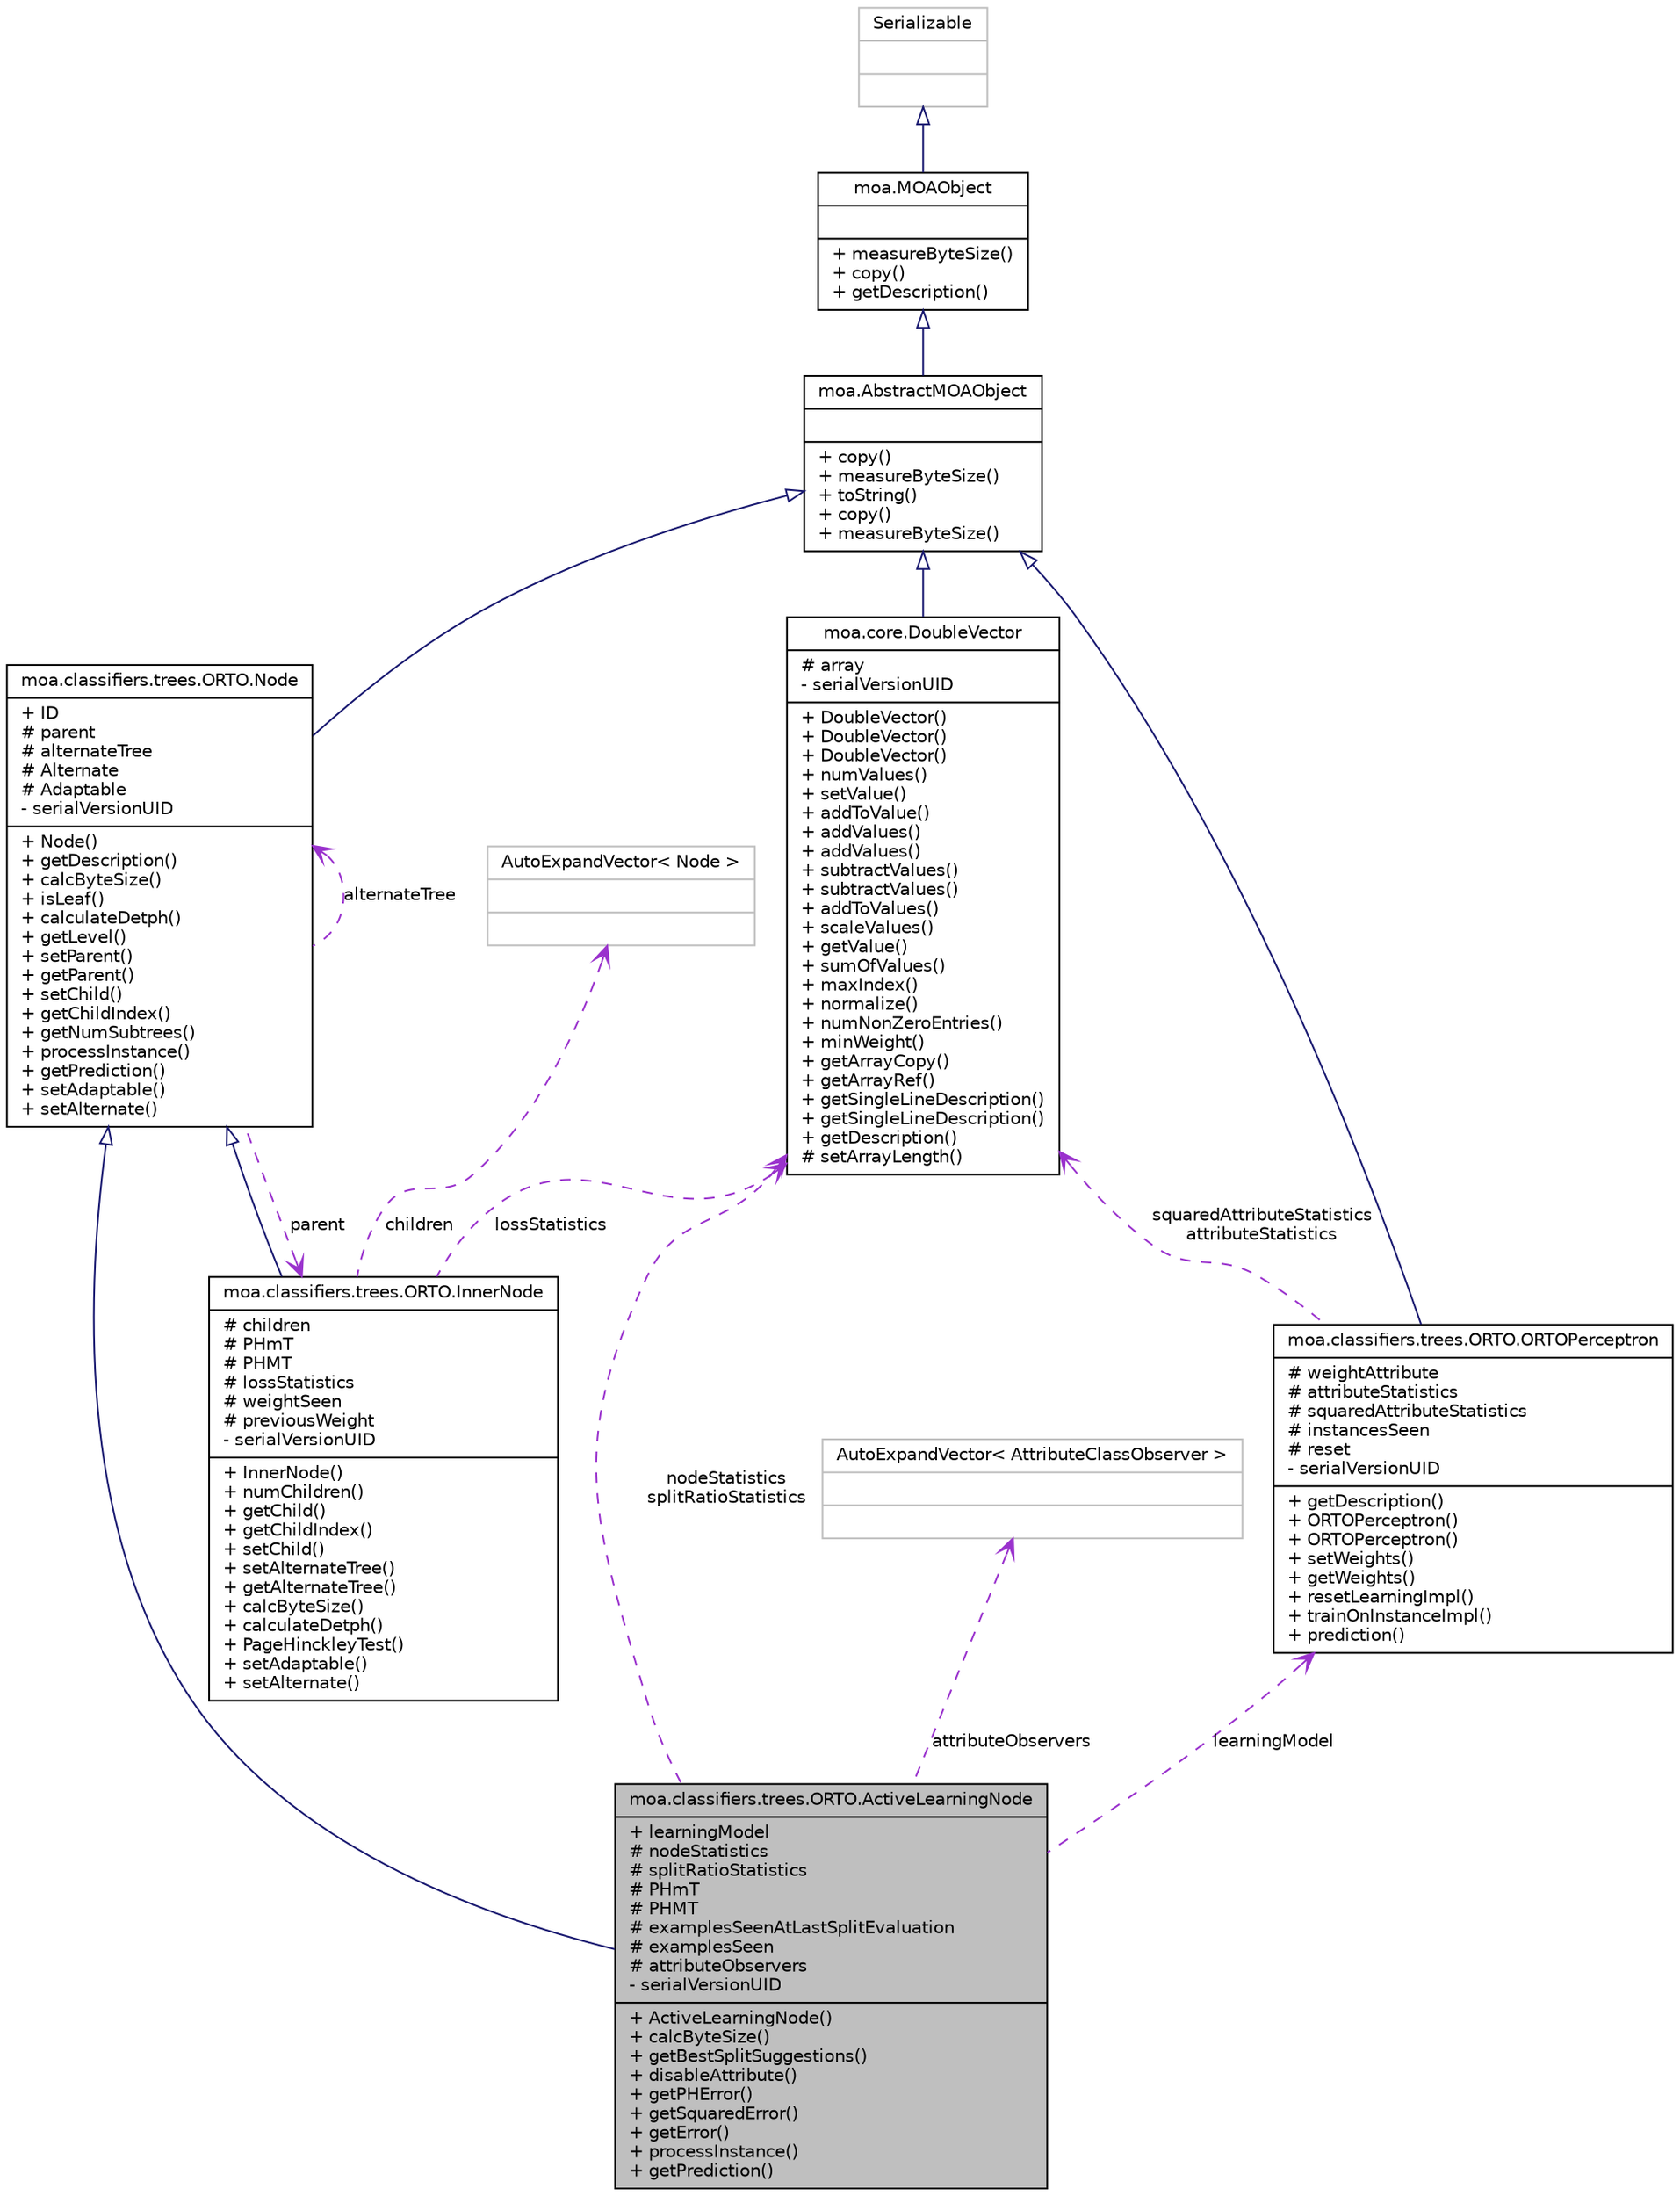 digraph G
{
  edge [fontname="Helvetica",fontsize="10",labelfontname="Helvetica",labelfontsize="10"];
  node [fontname="Helvetica",fontsize="10",shape=record];
  Node1 [label="{moa.classifiers.trees.ORTO.ActiveLearningNode\n|+ learningModel\l# nodeStatistics\l# splitRatioStatistics\l# PHmT\l# PHMT\l# examplesSeenAtLastSplitEvaluation\l# examplesSeen\l# attributeObservers\l- serialVersionUID\l|+ ActiveLearningNode()\l+ calcByteSize()\l+ getBestSplitSuggestions()\l+ disableAttribute()\l+ getPHError()\l+ getSquaredError()\l+ getError()\l+ processInstance()\l+ getPrediction()\l}",height=0.2,width=0.4,color="black", fillcolor="grey75", style="filled" fontcolor="black"];
  Node2 -> Node1 [dir=back,color="midnightblue",fontsize="10",style="solid",arrowtail="empty",fontname="Helvetica"];
  Node2 [label="{moa.classifiers.trees.ORTO.Node\n|+ ID\l# parent\l# alternateTree\l# Alternate\l# Adaptable\l- serialVersionUID\l|+ Node()\l+ getDescription()\l+ calcByteSize()\l+ isLeaf()\l+ calculateDetph()\l+ getLevel()\l+ setParent()\l+ getParent()\l+ setChild()\l+ getChildIndex()\l+ getNumSubtrees()\l+ processInstance()\l+ getPrediction()\l+ setAdaptable()\l+ setAlternate()\l}",height=0.2,width=0.4,color="black", fillcolor="white", style="filled",URL="$classmoa_1_1classifiers_1_1trees_1_1ORTO_1_1Node.html"];
  Node3 -> Node2 [dir=back,color="midnightblue",fontsize="10",style="solid",arrowtail="empty",fontname="Helvetica"];
  Node3 [label="{moa.AbstractMOAObject\n||+ copy()\l+ measureByteSize()\l+ toString()\l+ copy()\l+ measureByteSize()\l}",height=0.2,width=0.4,color="black", fillcolor="white", style="filled",URL="$classmoa_1_1AbstractMOAObject.html",tooltip="Abstract MOA Object."];
  Node4 -> Node3 [dir=back,color="midnightblue",fontsize="10",style="solid",arrowtail="empty",fontname="Helvetica"];
  Node4 [label="{moa.MOAObject\n||+ measureByteSize()\l+ copy()\l+ getDescription()\l}",height=0.2,width=0.4,color="black", fillcolor="white", style="filled",URL="$interfacemoa_1_1MOAObject.html",tooltip="Interface implemented by classes in MOA, so that all are serializable, can produce..."];
  Node5 -> Node4 [dir=back,color="midnightblue",fontsize="10",style="solid",arrowtail="empty",fontname="Helvetica"];
  Node5 [label="{Serializable\n||}",height=0.2,width=0.4,color="grey75", fillcolor="white", style="filled"];
  Node6 -> Node2 [dir=back,color="darkorchid3",fontsize="10",style="dashed",label="parent",arrowtail="open",fontname="Helvetica"];
  Node6 [label="{moa.classifiers.trees.ORTO.InnerNode\n|# children\l# PHmT\l# PHMT\l# lossStatistics\l# weightSeen\l# previousWeight\l- serialVersionUID\l|+ InnerNode()\l+ numChildren()\l+ getChild()\l+ getChildIndex()\l+ setChild()\l+ setAlternateTree()\l+ getAlternateTree()\l+ calcByteSize()\l+ calculateDetph()\l+ PageHinckleyTest()\l+ setAdaptable()\l+ setAlternate()\l}",height=0.2,width=0.4,color="black", fillcolor="white", style="filled",URL="$classmoa_1_1classifiers_1_1trees_1_1ORTO_1_1InnerNode.html"];
  Node2 -> Node6 [dir=back,color="midnightblue",fontsize="10",style="solid",arrowtail="empty",fontname="Helvetica"];
  Node7 -> Node6 [dir=back,color="darkorchid3",fontsize="10",style="dashed",label="lossStatistics",arrowtail="open",fontname="Helvetica"];
  Node7 [label="{moa.core.DoubleVector\n|# array\l- serialVersionUID\l|+ DoubleVector()\l+ DoubleVector()\l+ DoubleVector()\l+ numValues()\l+ setValue()\l+ addToValue()\l+ addValues()\l+ addValues()\l+ subtractValues()\l+ subtractValues()\l+ addToValues()\l+ scaleValues()\l+ getValue()\l+ sumOfValues()\l+ maxIndex()\l+ normalize()\l+ numNonZeroEntries()\l+ minWeight()\l+ getArrayCopy()\l+ getArrayRef()\l+ getSingleLineDescription()\l+ getSingleLineDescription()\l+ getDescription()\l# setArrayLength()\l}",height=0.2,width=0.4,color="black", fillcolor="white", style="filled",URL="$classmoa_1_1core_1_1DoubleVector.html",tooltip="Vector of double numbers with some utilities."];
  Node3 -> Node7 [dir=back,color="midnightblue",fontsize="10",style="solid",arrowtail="empty",fontname="Helvetica"];
  Node8 -> Node6 [dir=back,color="darkorchid3",fontsize="10",style="dashed",label="children",arrowtail="open",fontname="Helvetica"];
  Node8 [label="{AutoExpandVector\< Node \>\n||}",height=0.2,width=0.4,color="grey75", fillcolor="white", style="filled"];
  Node2 -> Node2 [dir=back,color="darkorchid3",fontsize="10",style="dashed",label="alternateTree",arrowtail="open",fontname="Helvetica"];
  Node9 -> Node1 [dir=back,color="darkorchid3",fontsize="10",style="dashed",label="learningModel",arrowtail="open",fontname="Helvetica"];
  Node9 [label="{moa.classifiers.trees.ORTO.ORTOPerceptron\n|# weightAttribute\l# attributeStatistics\l# squaredAttributeStatistics\l# instancesSeen\l# reset\l- serialVersionUID\l|+ getDescription()\l+ ORTOPerceptron()\l+ ORTOPerceptron()\l+ setWeights()\l+ getWeights()\l+ resetLearningImpl()\l+ trainOnInstanceImpl()\l+ prediction()\l}",height=0.2,width=0.4,color="black", fillcolor="white", style="filled",URL="$classmoa_1_1classifiers_1_1trees_1_1ORTO_1_1ORTOPerceptron.html",tooltip="A Perceptron classifier modified to conform to the specifications of Ikonomovska..."];
  Node3 -> Node9 [dir=back,color="midnightblue",fontsize="10",style="solid",arrowtail="empty",fontname="Helvetica"];
  Node7 -> Node9 [dir=back,color="darkorchid3",fontsize="10",style="dashed",label="squaredAttributeStatistics\nattributeStatistics",arrowtail="open",fontname="Helvetica"];
  Node10 -> Node1 [dir=back,color="darkorchid3",fontsize="10",style="dashed",label="attributeObservers",arrowtail="open",fontname="Helvetica"];
  Node10 [label="{AutoExpandVector\< AttributeClassObserver \>\n||}",height=0.2,width=0.4,color="grey75", fillcolor="white", style="filled"];
  Node7 -> Node1 [dir=back,color="darkorchid3",fontsize="10",style="dashed",label="nodeStatistics\nsplitRatioStatistics",arrowtail="open",fontname="Helvetica"];
}
